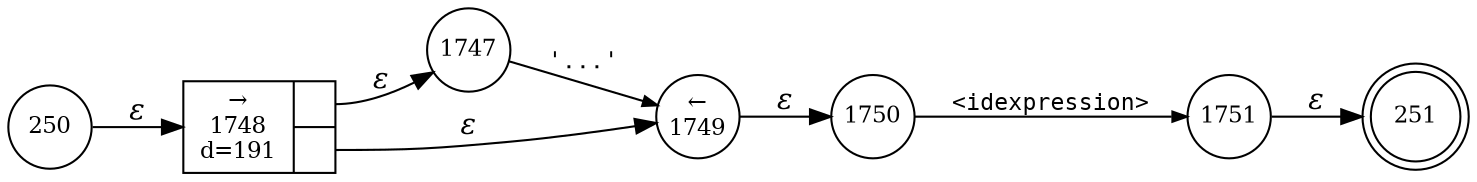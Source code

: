 digraph ATN {
rankdir=LR;
s251[fontsize=11, label="251", shape=doublecircle, fixedsize=true, width=.6];
s1747[fontsize=11,label="1747", shape=circle, fixedsize=true, width=.55, peripheries=1];
s1748[fontsize=11,label="{&rarr;\n1748\nd=191|{<p0>|<p1>}}", shape=record, fixedsize=false, peripheries=1];
s1749[fontsize=11,label="&larr;\n1749", shape=circle, fixedsize=true, width=.55, peripheries=1];
s1750[fontsize=11,label="1750", shape=circle, fixedsize=true, width=.55, peripheries=1];
s1751[fontsize=11,label="1751", shape=circle, fixedsize=true, width=.55, peripheries=1];
s250[fontsize=11,label="250", shape=circle, fixedsize=true, width=.55, peripheries=1];
s250 -> s1748 [fontname="Times-Italic", label="&epsilon;"];
s1748:p0 -> s1747 [fontname="Times-Italic", label="&epsilon;"];
s1748:p1 -> s1749 [fontname="Times-Italic", label="&epsilon;"];
s1747 -> s1749 [fontsize=11, fontname="Courier", arrowsize=.7, label = "'...'", arrowhead = normal];
s1749 -> s1750 [fontname="Times-Italic", label="&epsilon;"];
s1750 -> s1751 [fontsize=11, fontname="Courier", arrowsize=.7, label = "<idexpression>", arrowhead = normal];
s1751 -> s251 [fontname="Times-Italic", label="&epsilon;"];
}